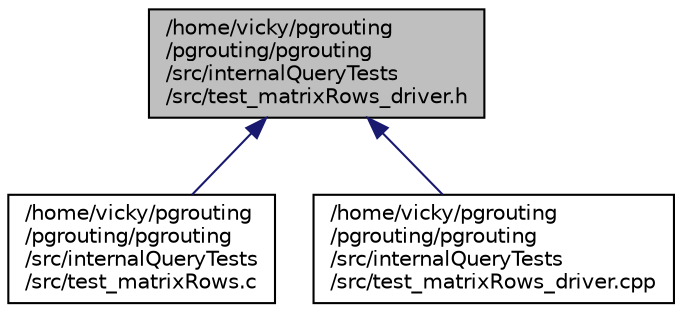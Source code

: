 digraph "/home/vicky/pgrouting/pgrouting/pgrouting/src/internalQueryTests/src/test_matrixRows_driver.h"
{
  edge [fontname="Helvetica",fontsize="10",labelfontname="Helvetica",labelfontsize="10"];
  node [fontname="Helvetica",fontsize="10",shape=record];
  Node5 [label="/home/vicky/pgrouting\l/pgrouting/pgrouting\l/src/internalQueryTests\l/src/test_matrixRows_driver.h",height=0.2,width=0.4,color="black", fillcolor="grey75", style="filled", fontcolor="black"];
  Node5 -> Node6 [dir="back",color="midnightblue",fontsize="10",style="solid",fontname="Helvetica"];
  Node6 [label="/home/vicky/pgrouting\l/pgrouting/pgrouting\l/src/internalQueryTests\l/src/test_matrixRows.c",height=0.2,width=0.4,color="black", fillcolor="white", style="filled",URL="$test__matrixRows_8c.html"];
  Node5 -> Node7 [dir="back",color="midnightblue",fontsize="10",style="solid",fontname="Helvetica"];
  Node7 [label="/home/vicky/pgrouting\l/pgrouting/pgrouting\l/src/internalQueryTests\l/src/test_matrixRows_driver.cpp",height=0.2,width=0.4,color="black", fillcolor="white", style="filled",URL="$test__matrixRows__driver_8cpp.html"];
}
